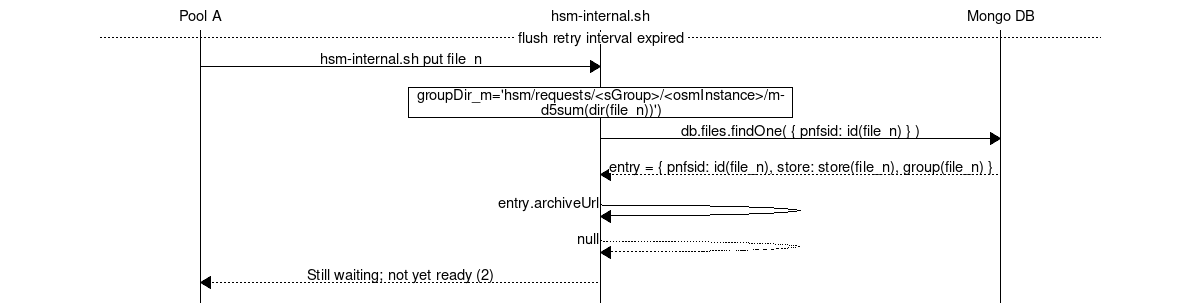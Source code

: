 msc {
    hscale = 2;
    
    poola   [ label="Pool A"],
    hsm     [ label="hsm-internal.sh"],
    mongodb [ label="Mongo DB"];

    ---          [ label = " flush retry interval expired "];

    poola=>hsm   [ label = "hsm-internal.sh put file_n"];

    hsm box hsm  [ label = "groupDir_m='hsm/requests/<sGroup>/<osmInstance>/md5sum(dir(file_n))')"];

    hsm=>mongodb [ label = "db.files.findOne( { pnfsid: id(file_n) } )"];
    hsm<<mongodb [ label = "entry = { pnfsid: id(file_n), store: store(file_n), group(file_n) }"];
    hsm=>hsm     [ label = "entry.archiveUrl"];
    hsm<<hsm     [ label = "null"];
    poola<<hsm   [ label = "Still waiting; not yet ready (2)"];
}

